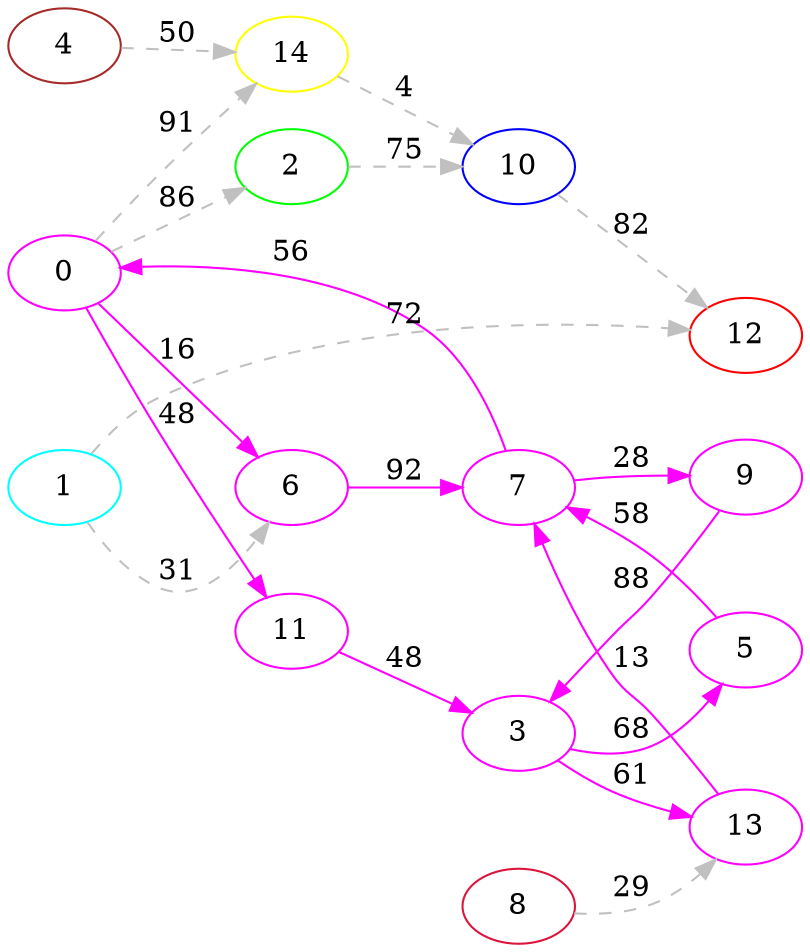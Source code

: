 digraph G {
ranksep = "equally";
rankdir = LR;
{rank = same; 0; };
{rank = same; 6; 11; 2; 14; };
{rank = same; 7; 3; 10; };
{rank = same; 9; 5; 13; 12; };
{rank = same; };
{rank = same; 1; };
{rank = same; };
{rank = same; 4; };
{rank = same; };
{rank = same; 8; };
{rank = same; };
12 [color = "red"];
10 [color = "blue"];
2 [color = "green"];
14 [color = "yellow"];
11 [color = "magenta"];
13 [color = "magenta"];
5 [color = "magenta"];
3 [color = "magenta"];
9 [color = "magenta"];
7 [color = "magenta"];
6 [color = "magenta"];
0 [color = "magenta"];
1 [color = "aqua"];
4 [color = "brown"];
8 [color = "crimson"];
0->6[label="16" color = "magenta"];
0->11[label="48" color = "magenta"];
0->2[label="86" color = "grey" style = "dashed"];
0->14[label="91" color = "grey" style = "dashed"];
6->7[label="92" color = "magenta"];
11->3[label="48" color = "magenta"];
2->10[label="75" color = "grey" style = "dashed"];
14->10[label="4" color = "grey" style = "dashed"];
7->9[label="28" color = "magenta"];
7->0[label="56" color = "magenta"];
3->5[label="68" color = "magenta"];
3->13[label="61" color = "magenta"];
10->12[label="82" color = "grey" style = "dashed"];
9->3[label="88" color = "magenta"];
5->7[label="58" color = "magenta"];
13->7[label="13" color = "magenta"];
12
1->6[label="31" color = "grey" style = "dashed"];
1->12[label="72" color = "grey" style = "dashed"];
4->14[label="50" color = "grey" style = "dashed"];
8->13[label="29" color = "grey" style = "dashed"];
}

